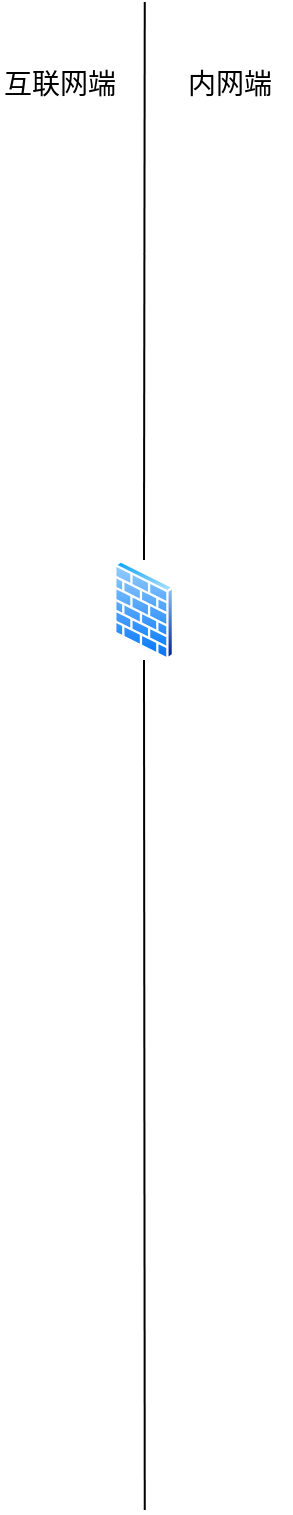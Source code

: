 <mxfile version="24.8.2">
  <diagram name="第 1 页" id="U4IAuHqMJG7AL6-bSId_">
    <mxGraphModel dx="1306" dy="738" grid="1" gridSize="10" guides="1" tooltips="1" connect="1" arrows="1" fold="1" page="1" pageScale="1" pageWidth="827" pageHeight="1169" math="0" shadow="0">
      <root>
        <mxCell id="0" />
        <mxCell id="1" parent="0" />
        <mxCell id="jtawM9_IdTwoaFk0VFE8-1" value="" style="endArrow=none;html=1;fontSize=12;" edge="1" parent="1" source="jtawM9_IdTwoaFk0VFE8-2">
          <mxGeometry width="50" height="50" relative="1" as="geometry">
            <mxPoint x="246.63" y="534" as="sourcePoint" />
            <mxPoint x="246.38" y="40" as="targetPoint" />
          </mxGeometry>
        </mxCell>
        <mxCell id="jtawM9_IdTwoaFk0VFE8-2" value="" style="aspect=fixed;perimeter=ellipsePerimeter;html=1;align=center;shadow=0;dashed=0;spacingTop=3;image;image=img/lib/active_directory/firewall.svg;fontSize=12;" vertex="1" parent="1">
          <mxGeometry x="230.75" y="319" width="30.5" height="50" as="geometry" />
        </mxCell>
        <mxCell id="jtawM9_IdTwoaFk0VFE8-3" value="" style="endArrow=none;html=1;" edge="1" parent="1" target="jtawM9_IdTwoaFk0VFE8-2">
          <mxGeometry width="50" height="50" relative="1" as="geometry">
            <mxPoint x="246.38" y="794" as="sourcePoint" />
            <mxPoint x="246.63" y="164" as="targetPoint" />
          </mxGeometry>
        </mxCell>
        <mxCell id="jtawM9_IdTwoaFk0VFE8-4" value="互联网端" style="text;html=1;strokeColor=none;fillColor=none;align=center;verticalAlign=middle;whiteSpace=wrap;rounded=0;dashed=1;dashPattern=1 1;fontSize=14;" vertex="1" parent="1">
          <mxGeometry x="174" y="71" width="60" height="20" as="geometry" />
        </mxCell>
        <mxCell id="jtawM9_IdTwoaFk0VFE8-5" value="内网端" style="text;html=1;strokeColor=none;fillColor=none;align=center;verticalAlign=middle;whiteSpace=wrap;rounded=0;dashed=1;dashPattern=1 1;fontSize=14;" vertex="1" parent="1">
          <mxGeometry x="259.25" y="71" width="60" height="20" as="geometry" />
        </mxCell>
      </root>
    </mxGraphModel>
  </diagram>
</mxfile>
